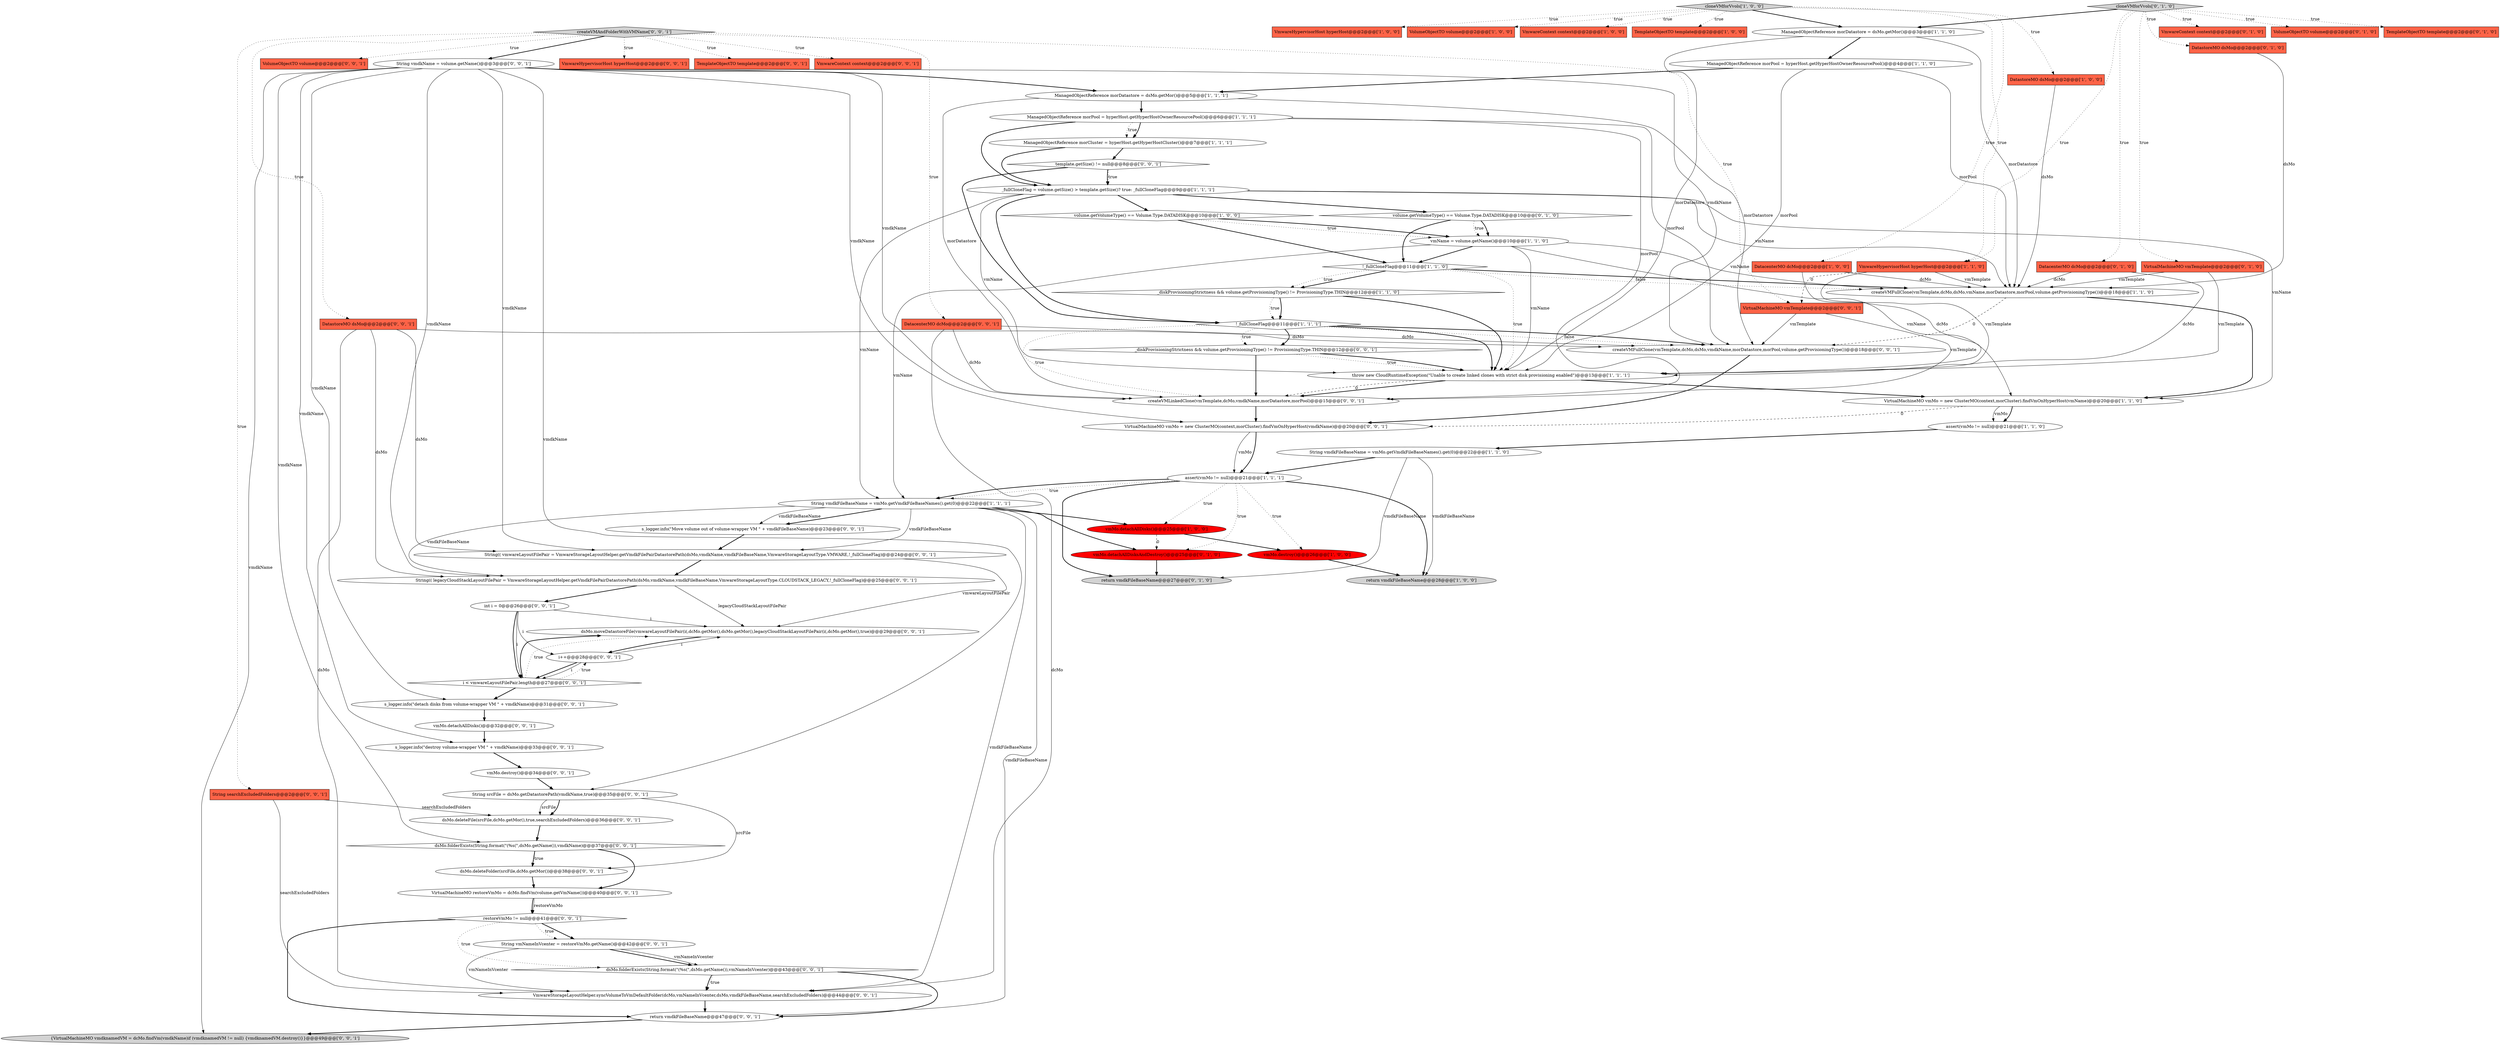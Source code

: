 digraph {
17 [style = filled, label = "_diskProvisioningStrictness && volume.getProvisioningType() != ProvisioningType.THIN@@@12@@@['1', '1', '0']", fillcolor = white, shape = diamond image = "AAA0AAABBB1BBB"];
23 [style = filled, label = "DatacenterMO dcMo@@@2@@@['1', '0', '0']", fillcolor = tomato, shape = box image = "AAA0AAABBB1BBB"];
75 [style = filled, label = "String(( vmwareLayoutFilePair = VmwareStorageLayoutHelper.getVmdkFilePairDatastorePath(dsMo,vmdkName,vmdkFileBaseName,VmwareStorageLayoutType.VMWARE,!_fullCloneFlag)@@@24@@@['0', '0', '1']", fillcolor = white, shape = ellipse image = "AAA0AAABBB3BBB"];
60 [style = filled, label = "String vmdkName = volume.getName()@@@3@@@['0', '0', '1']", fillcolor = white, shape = ellipse image = "AAA0AAABBB3BBB"];
28 [style = filled, label = "VmwareHypervisorHost hyperHost@@@2@@@['1', '1', '0']", fillcolor = tomato, shape = box image = "AAA0AAABBB1BBB"];
55 [style = filled, label = "VirtualMachineMO restoreVmMo = dcMo.findVm(volume.getVmName())@@@40@@@['0', '0', '1']", fillcolor = white, shape = ellipse image = "AAA0AAABBB3BBB"];
69 [style = filled, label = "createVMLinkedClone(vmTemplate,dcMo,vmdkName,morDatastore,morPool)@@@15@@@['0', '0', '1']", fillcolor = white, shape = ellipse image = "AAA0AAABBB3BBB"];
22 [style = filled, label = "String vmdkFileBaseName = vmMo.getVmdkFileBaseNames().get(0)@@@22@@@['1', '1', '0']", fillcolor = white, shape = ellipse image = "AAA0AAABBB1BBB"];
30 [style = filled, label = "VmwareContext context@@@2@@@['0', '1', '0']", fillcolor = tomato, shape = box image = "AAA0AAABBB2BBB"];
56 [style = filled, label = "dsMo.folderExists(String.format(\"(%s(\",dsMo.getName()),vmNameInVcenter)@@@43@@@['0', '0', '1']", fillcolor = white, shape = diamond image = "AAA0AAABBB3BBB"];
40 [style = filled, label = "createVMFullClone(vmTemplate,dcMo,dsMo,vmdkName,morDatastore,morPool,volume.getProvisioningType())@@@18@@@['0', '0', '1']", fillcolor = white, shape = ellipse image = "AAA0AAABBB3BBB"];
63 [style = filled, label = "vmMo.destroy()@@@34@@@['0', '0', '1']", fillcolor = white, shape = ellipse image = "AAA0AAABBB3BBB"];
64 [style = filled, label = "VolumeObjectTO volume@@@2@@@['0', '0', '1']", fillcolor = tomato, shape = box image = "AAA0AAABBB3BBB"];
4 [style = filled, label = "TemplateObjectTO template@@@2@@@['1', '0', '0']", fillcolor = tomato, shape = box image = "AAA0AAABBB1BBB"];
9 [style = filled, label = "VmwareHypervisorHost hyperHost@@@2@@@['1', '0', '0']", fillcolor = tomato, shape = box image = "AAA0AAABBB1BBB"];
18 [style = filled, label = "ManagedObjectReference morPool = hyperHost.getHyperHostOwnerResourcePool()@@@4@@@['1', '1', '0']", fillcolor = white, shape = ellipse image = "AAA0AAABBB1BBB"];
27 [style = filled, label = "_fullCloneFlag = volume.getSize() > template.getSize()? true: _fullCloneFlag@@@9@@@['1', '1', '1']", fillcolor = white, shape = ellipse image = "AAA0AAABBB1BBB"];
37 [style = filled, label = "volume.getVolumeType() == Volume.Type.DATADISK@@@10@@@['0', '1', '0']", fillcolor = white, shape = diamond image = "AAA0AAABBB2BBB"];
31 [style = filled, label = "VolumeObjectTO volume@@@2@@@['0', '1', '0']", fillcolor = tomato, shape = box image = "AAA0AAABBB2BBB"];
46 [style = filled, label = "{VirtualMachineMO vmdknamedVM = dcMo.findVm(vmdkName)if (vmdknamedVM != null) {vmdknamedVM.destroy()}}@@@49@@@['0', '0', '1']", fillcolor = lightgray, shape = ellipse image = "AAA0AAABBB3BBB"];
47 [style = filled, label = "s_logger.info(\"detach disks from volume-wrapper VM \" + vmdkName)@@@31@@@['0', '0', '1']", fillcolor = white, shape = ellipse image = "AAA0AAABBB3BBB"];
25 [style = filled, label = "VolumeObjectTO volume@@@2@@@['1', '0', '0']", fillcolor = tomato, shape = box image = "AAA0AAABBB1BBB"];
11 [style = filled, label = "assert(vmMo != null)@@@21@@@['1', '1', '1']", fillcolor = white, shape = ellipse image = "AAA0AAABBB1BBB"];
72 [style = filled, label = "int i = 0@@@26@@@['0', '0', '1']", fillcolor = white, shape = ellipse image = "AAA0AAABBB3BBB"];
3 [style = filled, label = "VmwareContext context@@@2@@@['1', '0', '0']", fillcolor = tomato, shape = box image = "AAA0AAABBB1BBB"];
36 [style = filled, label = "return vmdkFileBaseName@@@27@@@['0', '1', '0']", fillcolor = lightgray, shape = ellipse image = "AAA0AAABBB2BBB"];
70 [style = filled, label = "dsMo.moveDatastoreFile(vmwareLayoutFilePair(i(,dcMo.getMor(),dsMo.getMor(),legacyCloudStackLayoutFilePair(i(,dcMo.getMor(),true)@@@29@@@['0', '0', '1']", fillcolor = white, shape = ellipse image = "AAA0AAABBB3BBB"];
19 [style = filled, label = "vmMo.destroy()@@@26@@@['1', '0', '0']", fillcolor = red, shape = ellipse image = "AAA1AAABBB1BBB"];
26 [style = filled, label = "return vmdkFileBaseName@@@28@@@['1', '0', '0']", fillcolor = lightgray, shape = ellipse image = "AAA0AAABBB1BBB"];
20 [style = filled, label = "ManagedObjectReference morPool = hyperHost.getHyperHostOwnerResourcePool()@@@6@@@['1', '1', '1']", fillcolor = white, shape = ellipse image = "AAA0AAABBB1BBB"];
61 [style = filled, label = "s_logger.info(\"Move volume out of volume-wrapper VM \" + vmdkFileBaseName)@@@23@@@['0', '0', '1']", fillcolor = white, shape = ellipse image = "AAA0AAABBB3BBB"];
49 [style = filled, label = "String(( legacyCloudStackLayoutFilePair = VmwareStorageLayoutHelper.getVmdkFilePairDatastorePath(dsMo,vmdkName,vmdkFileBaseName,VmwareStorageLayoutType.CLOUDSTACK_LEGACY,!_fullCloneFlag)@@@25@@@['0', '0', '1']", fillcolor = white, shape = ellipse image = "AAA0AAABBB3BBB"];
1 [style = filled, label = "assert(vmMo != null)@@@21@@@['1', '1', '0']", fillcolor = white, shape = ellipse image = "AAA0AAABBB1BBB"];
16 [style = filled, label = "DatastoreMO dsMo@@@2@@@['1', '0', '0']", fillcolor = tomato, shape = box image = "AAA0AAABBB1BBB"];
42 [style = filled, label = "createVMAndFolderWithVMName['0', '0', '1']", fillcolor = lightgray, shape = diamond image = "AAA0AAABBB3BBB"];
6 [style = filled, label = "volume.getVolumeType() == Volume.Type.DATADISK@@@10@@@['1', '0', '0']", fillcolor = white, shape = diamond image = "AAA0AAABBB1BBB"];
45 [style = filled, label = "restoreVmMo != null@@@41@@@['0', '0', '1']", fillcolor = white, shape = diamond image = "AAA0AAABBB3BBB"];
52 [style = filled, label = "i++@@@28@@@['0', '0', '1']", fillcolor = white, shape = ellipse image = "AAA0AAABBB3BBB"];
65 [style = filled, label = "_diskProvisioningStrictness && volume.getProvisioningType() != ProvisioningType.THIN@@@12@@@['0', '0', '1']", fillcolor = white, shape = diamond image = "AAA0AAABBB3BBB"];
59 [style = filled, label = "DatacenterMO dcMo@@@2@@@['0', '0', '1']", fillcolor = tomato, shape = box image = "AAA0AAABBB3BBB"];
35 [style = filled, label = "DatastoreMO dsMo@@@2@@@['0', '1', '0']", fillcolor = tomato, shape = box image = "AAA0AAABBB2BBB"];
67 [style = filled, label = "i < vmwareLayoutFilePair.length@@@27@@@['0', '0', '1']", fillcolor = white, shape = diamond image = "AAA0AAABBB3BBB"];
48 [style = filled, label = "VirtualMachineMO vmMo = new ClusterMO(context,morCluster).findVmOnHyperHost(vmdkName)@@@20@@@['0', '0', '1']", fillcolor = white, shape = ellipse image = "AAA0AAABBB3BBB"];
13 [style = filled, label = "!_fullCloneFlag@@@11@@@['1', '1', '0']", fillcolor = white, shape = diamond image = "AAA0AAABBB1BBB"];
43 [style = filled, label = "VmwareHypervisorHost hyperHost@@@2@@@['0', '0', '1']", fillcolor = tomato, shape = box image = "AAA0AAABBB3BBB"];
44 [style = filled, label = "TemplateObjectTO template@@@2@@@['0', '0', '1']", fillcolor = tomato, shape = box image = "AAA0AAABBB3BBB"];
50 [style = filled, label = "DatastoreMO dsMo@@@2@@@['0', '0', '1']", fillcolor = tomato, shape = box image = "AAA0AAABBB3BBB"];
54 [style = filled, label = "vmMo.detachAllDisks()@@@32@@@['0', '0', '1']", fillcolor = white, shape = ellipse image = "AAA0AAABBB3BBB"];
71 [style = filled, label = "VirtualMachineMO vmTemplate@@@2@@@['0', '0', '1']", fillcolor = tomato, shape = box image = "AAA0AAABBB3BBB"];
73 [style = filled, label = "s_logger.info(\"destroy volume-wrapper VM \" + vmdkName)@@@33@@@['0', '0', '1']", fillcolor = white, shape = ellipse image = "AAA0AAABBB3BBB"];
58 [style = filled, label = "VmwareContext context@@@2@@@['0', '0', '1']", fillcolor = tomato, shape = box image = "AAA0AAABBB3BBB"];
33 [style = filled, label = "cloneVMforVvols['0', '1', '0']", fillcolor = lightgray, shape = diamond image = "AAA0AAABBB2BBB"];
38 [style = filled, label = "vmMo.detachAllDisksAndDestroy()@@@25@@@['0', '1', '0']", fillcolor = red, shape = ellipse image = "AAA1AAABBB2BBB"];
21 [style = filled, label = "cloneVMforVvols['1', '0', '0']", fillcolor = lightgray, shape = diamond image = "AAA0AAABBB1BBB"];
57 [style = filled, label = "dsMo.deleteFile(srcFile,dcMo.getMor(),true,searchExcludedFolders)@@@36@@@['0', '0', '1']", fillcolor = white, shape = ellipse image = "AAA0AAABBB3BBB"];
29 [style = filled, label = "DatacenterMO dcMo@@@2@@@['0', '1', '0']", fillcolor = tomato, shape = box image = "AAA0AAABBB2BBB"];
7 [style = filled, label = "!_fullCloneFlag@@@11@@@['1', '1', '1']", fillcolor = white, shape = diamond image = "AAA0AAABBB1BBB"];
74 [style = filled, label = "return vmdkFileBaseName@@@47@@@['0', '0', '1']", fillcolor = white, shape = ellipse image = "AAA0AAABBB3BBB"];
34 [style = filled, label = "TemplateObjectTO template@@@2@@@['0', '1', '0']", fillcolor = tomato, shape = box image = "AAA0AAABBB2BBB"];
0 [style = filled, label = "ManagedObjectReference morCluster = hyperHost.getHyperHostCluster()@@@7@@@['1', '1', '1']", fillcolor = white, shape = ellipse image = "AAA0AAABBB1BBB"];
15 [style = filled, label = "createVMFullClone(vmTemplate,dcMo,dsMo,vmName,morDatastore,morPool,volume.getProvisioningType())@@@18@@@['1', '1', '0']", fillcolor = white, shape = ellipse image = "AAA0AAABBB1BBB"];
2 [style = filled, label = "throw new CloudRuntimeException(\"Unable to create linked clones with strict disk provisioning enabled\")@@@13@@@['1', '1', '1']", fillcolor = white, shape = ellipse image = "AAA0AAABBB1BBB"];
5 [style = filled, label = "vmMo.detachAllDisks()@@@25@@@['1', '0', '0']", fillcolor = red, shape = ellipse image = "AAA1AAABBB1BBB"];
68 [style = filled, label = "VmwareStorageLayoutHelper.syncVolumeToVmDefaultFolder(dcMo,vmNameInVcenter,dsMo,vmdkFileBaseName,searchExcludedFolders)@@@44@@@['0', '0', '1']", fillcolor = white, shape = ellipse image = "AAA0AAABBB3BBB"];
12 [style = filled, label = "VirtualMachineMO vmMo = new ClusterMO(context,morCluster).findVmOnHyperHost(vmName)@@@20@@@['1', '1', '0']", fillcolor = white, shape = ellipse image = "AAA0AAABBB1BBB"];
14 [style = filled, label = "ManagedObjectReference morDatastore = dsMo.getMor()@@@3@@@['1', '1', '0']", fillcolor = white, shape = ellipse image = "AAA0AAABBB1BBB"];
39 [style = filled, label = "dsMo.folderExists(String.format(\"(%s(\",dsMo.getName()),vmdkName)@@@37@@@['0', '0', '1']", fillcolor = white, shape = diamond image = "AAA0AAABBB3BBB"];
8 [style = filled, label = "String vmdkFileBaseName = vmMo.getVmdkFileBaseNames().get(0)@@@22@@@['1', '1', '1']", fillcolor = white, shape = ellipse image = "AAA0AAABBB1BBB"];
51 [style = filled, label = "template.getSize() != null@@@8@@@['0', '0', '1']", fillcolor = white, shape = diamond image = "AAA0AAABBB3BBB"];
62 [style = filled, label = "String searchExcludedFolders@@@2@@@['0', '0', '1']", fillcolor = tomato, shape = box image = "AAA0AAABBB3BBB"];
10 [style = filled, label = "ManagedObjectReference morDatastore = dsMo.getMor()@@@5@@@['1', '1', '1']", fillcolor = white, shape = ellipse image = "AAA0AAABBB1BBB"];
66 [style = filled, label = "dsMo.deleteFolder(srcFile,dcMo.getMor())@@@38@@@['0', '0', '1']", fillcolor = white, shape = ellipse image = "AAA0AAABBB3BBB"];
24 [style = filled, label = "vmName = volume.getName()@@@10@@@['1', '1', '0']", fillcolor = white, shape = ellipse image = "AAA0AAABBB1BBB"];
41 [style = filled, label = "String srcFile = dsMo.getDatastorePath(vmdkName,true)@@@35@@@['0', '0', '1']", fillcolor = white, shape = ellipse image = "AAA0AAABBB3BBB"];
53 [style = filled, label = "String vmNameInVcenter = restoreVmMo.getName()@@@42@@@['0', '0', '1']", fillcolor = white, shape = ellipse image = "AAA0AAABBB3BBB"];
32 [style = filled, label = "VirtualMachineMO vmTemplate@@@2@@@['0', '1', '0']", fillcolor = tomato, shape = box image = "AAA0AAABBB2BBB"];
24->2 [style = solid, label="vmName"];
50->40 [style = solid, label="dsMo"];
42->62 [style = dotted, label="true"];
7->69 [style = dotted, label="true"];
67->52 [style = dotted, label="true"];
27->2 [style = solid, label="vmName"];
20->0 [style = dotted, label="true"];
20->0 [style = bold, label=""];
33->28 [style = dotted, label="true"];
14->15 [style = solid, label="morDatastore"];
24->15 [style = solid, label="vmName"];
42->60 [style = bold, label=""];
59->40 [style = solid, label="dcMo"];
15->40 [style = dashed, label="0"];
60->39 [style = solid, label="vmdkName"];
11->36 [style = bold, label=""];
75->70 [style = solid, label="vmwareLayoutFilePair"];
20->27 [style = bold, label=""];
60->48 [style = solid, label="vmdkName"];
13->17 [style = bold, label=""];
61->75 [style = bold, label=""];
33->35 [style = dotted, label="true"];
57->39 [style = bold, label=""];
52->70 [style = solid, label="i"];
52->67 [style = bold, label=""];
21->23 [style = dotted, label="true"];
63->41 [style = bold, label=""];
51->7 [style = bold, label=""];
27->7 [style = bold, label=""];
68->74 [style = bold, label=""];
65->69 [style = bold, label=""];
67->47 [style = bold, label=""];
50->68 [style = solid, label="dsMo"];
60->46 [style = solid, label="vmdkName"];
2->69 [style = bold, label=""];
11->8 [style = dotted, label="true"];
18->15 [style = solid, label="morPool"];
45->74 [style = bold, label=""];
59->69 [style = solid, label="dcMo"];
10->69 [style = solid, label="morDatastore"];
60->41 [style = solid, label="vmdkName"];
22->26 [style = solid, label="vmdkFileBaseName"];
13->17 [style = dotted, label="true"];
62->57 [style = solid, label="searchExcludedFolders"];
8->74 [style = solid, label="vmdkFileBaseName"];
60->40 [style = solid, label="vmdkName"];
33->32 [style = dotted, label="true"];
24->12 [style = solid, label="vmName"];
11->5 [style = dotted, label="true"];
12->1 [style = bold, label=""];
8->38 [style = bold, label=""];
21->28 [style = dotted, label="true"];
28->15 [style = solid, label="vmTemplate"];
72->67 [style = solid, label="i"];
8->61 [style = bold, label=""];
42->58 [style = dotted, label="true"];
55->45 [style = solid, label="restoreVmMo"];
21->9 [style = dotted, label="true"];
65->2 [style = dotted, label="true"];
17->2 [style = bold, label=""];
47->54 [style = bold, label=""];
2->69 [style = dashed, label="0"];
48->11 [style = solid, label="vmMo"];
42->43 [style = dotted, label="true"];
72->70 [style = solid, label="i"];
7->2 [style = bold, label=""];
19->26 [style = bold, label=""];
65->2 [style = bold, label=""];
39->66 [style = bold, label=""];
32->2 [style = solid, label="vmTemplate"];
28->2 [style = solid, label="vmTemplate"];
28->71 [style = dashed, label="0"];
51->27 [style = bold, label=""];
11->8 [style = bold, label=""];
14->18 [style = bold, label=""];
53->56 [style = bold, label=""];
15->12 [style = bold, label=""];
11->19 [style = dotted, label="true"];
13->15 [style = bold, label=""];
35->15 [style = solid, label="dsMo"];
21->16 [style = dotted, label="true"];
5->38 [style = dashed, label="0"];
37->13 [style = bold, label=""];
12->48 [style = dashed, label="0"];
22->11 [style = bold, label=""];
51->27 [style = dotted, label="true"];
11->26 [style = bold, label=""];
24->13 [style = bold, label=""];
11->38 [style = dotted, label="true"];
33->31 [style = dotted, label="true"];
56->68 [style = bold, label=""];
6->24 [style = dotted, label="true"];
73->63 [style = bold, label=""];
22->36 [style = solid, label="vmdkFileBaseName"];
42->59 [style = dotted, label="true"];
8->61 [style = solid, label="vmdkFileBaseName"];
37->24 [style = bold, label=""];
54->73 [style = bold, label=""];
60->69 [style = solid, label="vmdkName"];
42->44 [style = dotted, label="true"];
13->15 [style = dotted, label="false"];
56->68 [style = dotted, label="true"];
67->70 [style = bold, label=""];
39->66 [style = dotted, label="true"];
6->24 [style = bold, label=""];
32->15 [style = solid, label="vmTemplate"];
45->53 [style = bold, label=""];
42->71 [style = dotted, label="true"];
24->8 [style = solid, label="vmName"];
20->69 [style = solid, label="morPool"];
10->40 [style = solid, label="morDatastore"];
52->67 [style = solid, label="i"];
13->2 [style = dotted, label="true"];
27->8 [style = solid, label="vmName"];
5->19 [style = bold, label=""];
21->25 [style = dotted, label="true"];
27->37 [style = bold, label=""];
74->46 [style = bold, label=""];
18->10 [style = bold, label=""];
49->70 [style = solid, label="legacyCloudStackLayoutFilePair"];
50->49 [style = solid, label="dsMo"];
66->55 [style = bold, label=""];
48->11 [style = bold, label=""];
6->13 [style = bold, label=""];
41->57 [style = solid, label="srcFile"];
21->3 [style = dotted, label="true"];
33->29 [style = dotted, label="true"];
56->74 [style = bold, label=""];
7->40 [style = dotted, label="false"];
75->49 [style = bold, label=""];
71->69 [style = solid, label="vmTemplate"];
27->15 [style = solid, label="vmName"];
45->53 [style = dotted, label="true"];
53->68 [style = solid, label="vmNameInVcenter"];
7->40 [style = bold, label=""];
60->47 [style = solid, label="vmdkName"];
21->14 [style = bold, label=""];
67->70 [style = dotted, label="true"];
33->14 [style = bold, label=""];
10->20 [style = bold, label=""];
69->48 [style = bold, label=""];
42->64 [style = dotted, label="true"];
40->48 [style = bold, label=""];
39->55 [style = bold, label=""];
62->68 [style = solid, label="searchExcludedFolders"];
42->50 [style = dotted, label="true"];
0->27 [style = bold, label=""];
37->24 [style = dotted, label="true"];
33->34 [style = dotted, label="true"];
41->66 [style = solid, label="srcFile"];
38->36 [style = bold, label=""];
23->15 [style = solid, label="dcMo"];
59->68 [style = solid, label="dcMo"];
18->2 [style = solid, label="morPool"];
60->49 [style = solid, label="vmdkName"];
20->40 [style = solid, label="morPool"];
41->57 [style = bold, label=""];
21->4 [style = dotted, label="true"];
27->6 [style = bold, label=""];
23->2 [style = solid, label="dcMo"];
27->12 [style = solid, label="vmName"];
2->12 [style = bold, label=""];
71->40 [style = solid, label="vmTemplate"];
33->30 [style = dotted, label="true"];
7->65 [style = bold, label=""];
45->56 [style = dotted, label="true"];
1->22 [style = bold, label=""];
17->7 [style = bold, label=""];
72->52 [style = solid, label="i"];
8->5 [style = bold, label=""];
29->2 [style = solid, label="dcMo"];
8->49 [style = solid, label="vmdkFileBaseName"];
60->75 [style = solid, label="vmdkName"];
0->51 [style = bold, label=""];
7->65 [style = dotted, label="true"];
70->52 [style = bold, label=""];
72->67 [style = bold, label=""];
60->10 [style = bold, label=""];
29->15 [style = solid, label="dcMo"];
14->2 [style = solid, label="morDatastore"];
53->56 [style = solid, label="vmNameInVcenter"];
17->7 [style = dotted, label="true"];
16->15 [style = solid, label="dsMo"];
8->68 [style = solid, label="vmdkFileBaseName"];
12->1 [style = solid, label="vmMo"];
50->75 [style = solid, label="dsMo"];
60->73 [style = solid, label="vmdkName"];
55->45 [style = bold, label=""];
8->75 [style = solid, label="vmdkFileBaseName"];
49->72 [style = bold, label=""];
}
